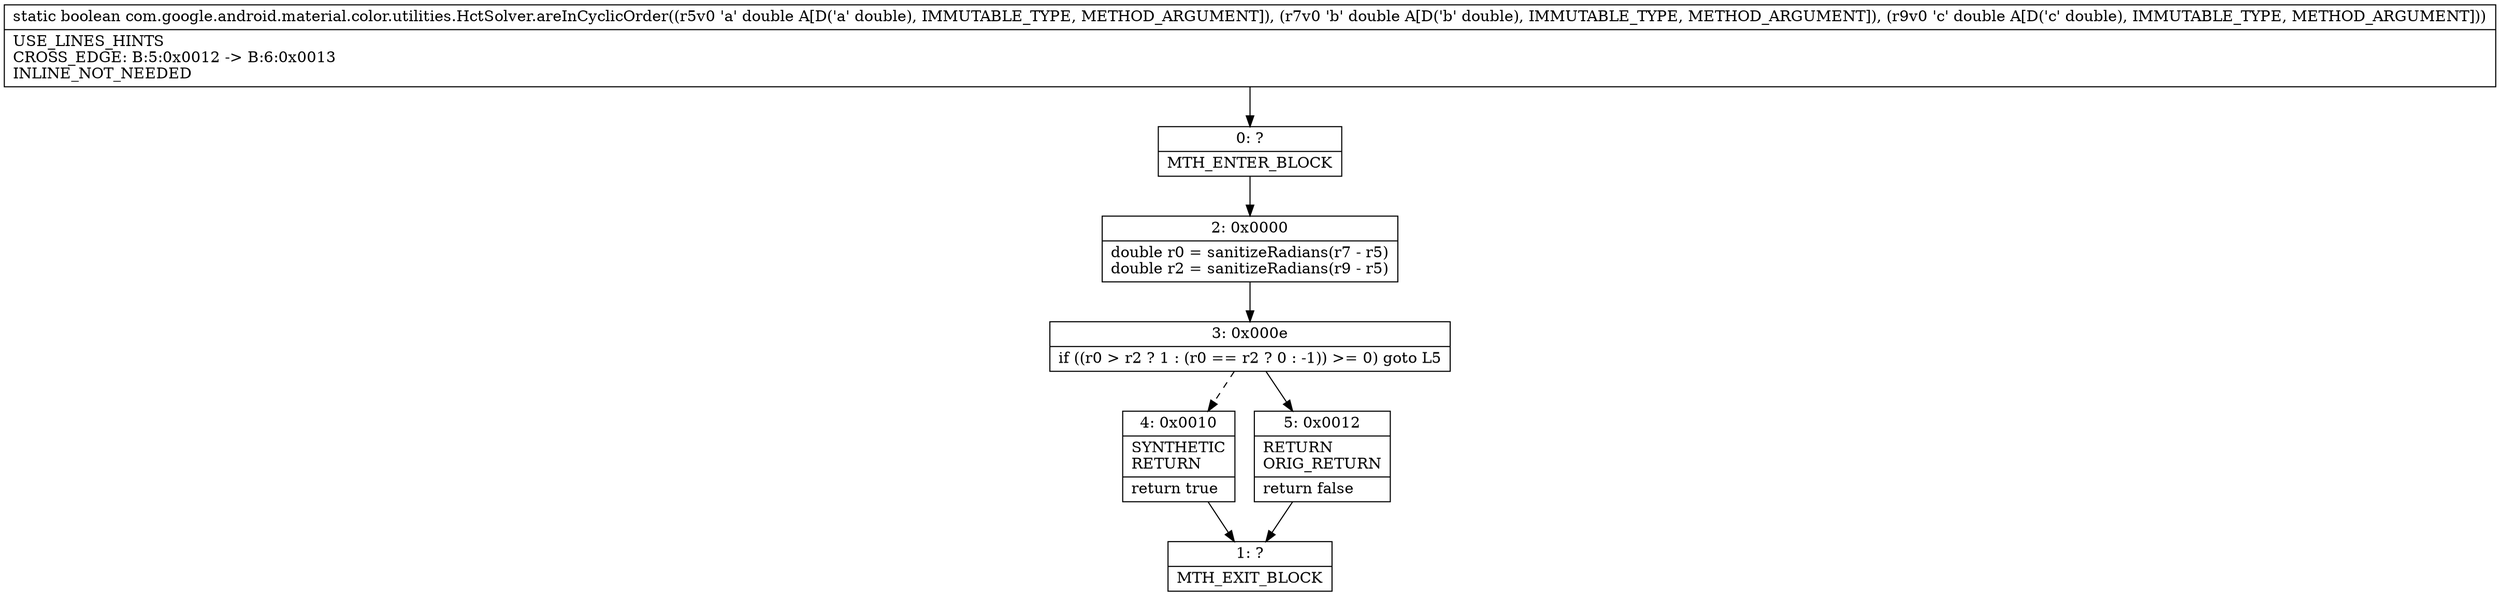 digraph "CFG forcom.google.android.material.color.utilities.HctSolver.areInCyclicOrder(DDD)Z" {
Node_0 [shape=record,label="{0\:\ ?|MTH_ENTER_BLOCK\l}"];
Node_2 [shape=record,label="{2\:\ 0x0000|double r0 = sanitizeRadians(r7 \- r5)\ldouble r2 = sanitizeRadians(r9 \- r5)\l}"];
Node_3 [shape=record,label="{3\:\ 0x000e|if ((r0 \> r2 ? 1 : (r0 == r2 ? 0 : \-1)) \>= 0) goto L5\l}"];
Node_4 [shape=record,label="{4\:\ 0x0010|SYNTHETIC\lRETURN\l|return true\l}"];
Node_1 [shape=record,label="{1\:\ ?|MTH_EXIT_BLOCK\l}"];
Node_5 [shape=record,label="{5\:\ 0x0012|RETURN\lORIG_RETURN\l|return false\l}"];
MethodNode[shape=record,label="{static boolean com.google.android.material.color.utilities.HctSolver.areInCyclicOrder((r5v0 'a' double A[D('a' double), IMMUTABLE_TYPE, METHOD_ARGUMENT]), (r7v0 'b' double A[D('b' double), IMMUTABLE_TYPE, METHOD_ARGUMENT]), (r9v0 'c' double A[D('c' double), IMMUTABLE_TYPE, METHOD_ARGUMENT]))  | USE_LINES_HINTS\lCROSS_EDGE: B:5:0x0012 \-\> B:6:0x0013\lINLINE_NOT_NEEDED\l}"];
MethodNode -> Node_0;Node_0 -> Node_2;
Node_2 -> Node_3;
Node_3 -> Node_4[style=dashed];
Node_3 -> Node_5;
Node_4 -> Node_1;
Node_5 -> Node_1;
}

